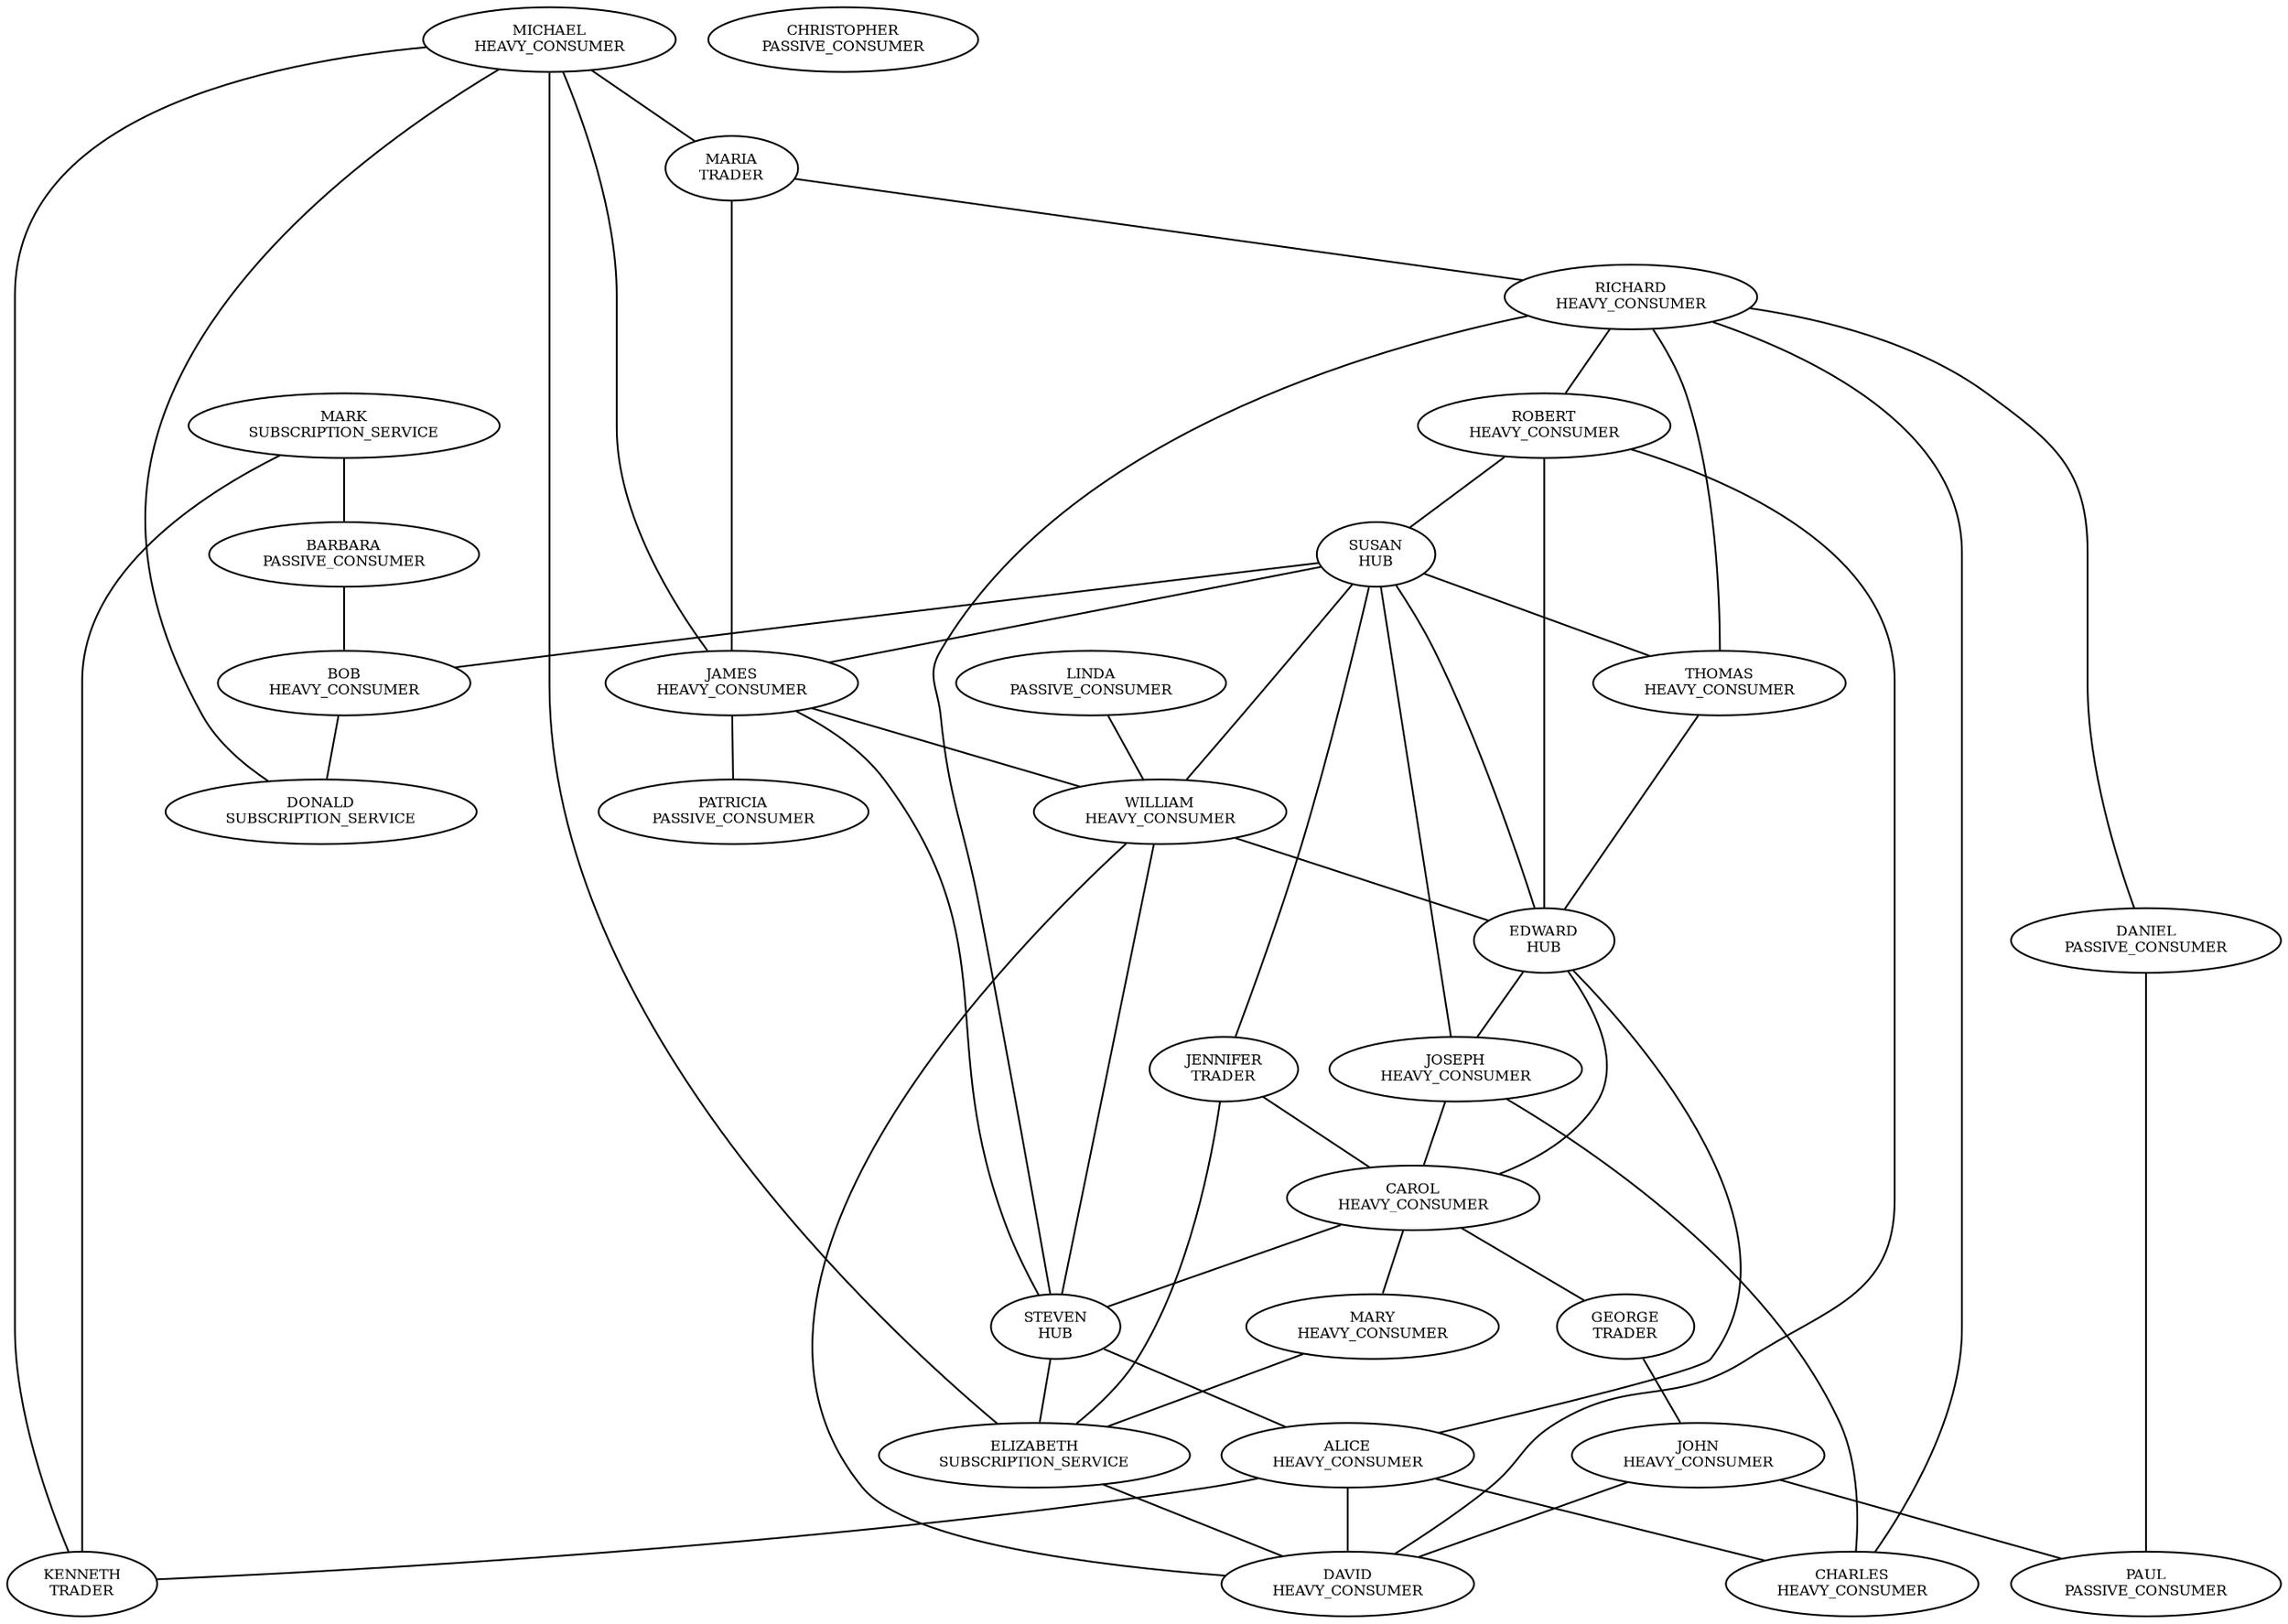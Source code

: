 // Template
graph {
	overlap=false splines=true
	"0x4E1A2AB821" [label="ALICE
HEAVY_CONSUMER" fontsize=8]
	"0xF48AACEB45" [label="BOB
HEAVY_CONSUMER" fontsize=8]
	"0x1F61F2636D" [label="CAROL
HEAVY_CONSUMER" fontsize=8]
	"0xBF0A11AC36" [label="JAMES
HEAVY_CONSUMER" fontsize=8]
	"0x4AC8C8F605" [label="JOHN
HEAVY_CONSUMER" fontsize=8]
	"0xBEBEC5D496" [label="ROBERT
HEAVY_CONSUMER" fontsize=8]
	"0x72EB988C3D" [label="MICHAEL
HEAVY_CONSUMER" fontsize=8]
	"0xA04BCB6DA4" [label="MARY
HEAVY_CONSUMER" fontsize=8]
	"0x3D12A81294" [label="WILLIAM
HEAVY_CONSUMER" fontsize=8]
	"0xC3E56C8D2F" [label="DAVID
HEAVY_CONSUMER" fontsize=8]
	"0x90358A3798" [label="RICHARD
HEAVY_CONSUMER" fontsize=8]
	"0x506E9F44A4" [label="CHARLES
HEAVY_CONSUMER" fontsize=8]
	"0x0F876E162C" [label="JOSEPH
HEAVY_CONSUMER" fontsize=8]
	"0xFA6DCF6EA6" [label="THOMAS
HEAVY_CONSUMER" fontsize=8]
	"0xB4C01050EF" [label="PATRICIA
PASSIVE_CONSUMER" fontsize=8]
	"0x4ACB11078D" [label="CHRISTOPHER
PASSIVE_CONSUMER" fontsize=8]
	"0xDFAA695D10" [label="LINDA
PASSIVE_CONSUMER" fontsize=8]
	"0xBADC43C4F6" [label="BARBARA
PASSIVE_CONSUMER" fontsize=8]
	"0x0A16D682B1" [label="DANIEL
PASSIVE_CONSUMER" fontsize=8]
	"0xC3B48E44D6" [label="PAUL
PASSIVE_CONSUMER" fontsize=8]
	"0xE52ADBC4BF" [label="MARK
SUBSCRIPTION_SERVICE" fontsize=8]
	"0x89BF48E2C8" [label="ELIZABETH
SUBSCRIPTION_SERVICE" fontsize=8]
	"0x381A9649BB" [label="DONALD
SUBSCRIPTION_SERVICE" fontsize=8]
	"0xA47F13CE97" [label="JENNIFER
TRADER" fontsize=8]
	"0x32C6E0B86C" [label="GEORGE
TRADER" fontsize=8]
	"0x79E751C5A8" [label="MARIA
TRADER" fontsize=8]
	"0x6EB8CE5D44" [label="KENNETH
TRADER" fontsize=8]
	"0x21F3F20538" [label="SUSAN
HUB" fontsize=8]
	"0x775F565769" [label="STEVEN
HUB" fontsize=8]
	"0xA574604B2E" [label="EDWARD
HUB" fontsize=8]
	"0x21F3F20538" -- "0xA47F13CE97"
	"0xBF0A11AC36" -- "0x775F565769"
	"0x0F876E162C" -- "0x506E9F44A4"
	"0xDFAA695D10" -- "0x3D12A81294"
	"0x0A16D682B1" -- "0xC3B48E44D6"
	"0xF48AACEB45" -- "0x381A9649BB"
	"0x21F3F20538" -- "0xF48AACEB45"
	"0x89BF48E2C8" -- "0xC3E56C8D2F"
	"0x4E1A2AB821" -- "0xC3E56C8D2F"
	"0x4AC8C8F605" -- "0xC3E56C8D2F"
	"0x4AC8C8F605" -- "0xC3B48E44D6"
	"0xBF0A11AC36" -- "0xB4C01050EF"
	"0x90358A3798" -- "0xBEBEC5D496"
	"0xE52ADBC4BF" -- "0x6EB8CE5D44"
	"0x79E751C5A8" -- "0xBF0A11AC36"
	"0x72EB988C3D" -- "0x89BF48E2C8"
	"0x4E1A2AB821" -- "0x6EB8CE5D44"
	"0xA47F13CE97" -- "0x89BF48E2C8"
	"0x72EB988C3D" -- "0x6EB8CE5D44"
	"0xBADC43C4F6" -- "0xF48AACEB45"
	"0xFA6DCF6EA6" -- "0xA574604B2E"
	"0xA04BCB6DA4" -- "0x89BF48E2C8"
	"0xBEBEC5D496" -- "0xC3E56C8D2F"
	"0xA47F13CE97" -- "0x1F61F2636D"
	"0x775F565769" -- "0x89BF48E2C8"
	"0x1F61F2636D" -- "0x32C6E0B86C"
	"0x72EB988C3D" -- "0x381A9649BB"
	"0x0F876E162C" -- "0x1F61F2636D"
	"0x3D12A81294" -- "0xC3E56C8D2F"
	"0x90358A3798" -- "0x775F565769"
	"0x72EB988C3D" -- "0x79E751C5A8"
	"0xE52ADBC4BF" -- "0xBADC43C4F6"
	"0x90358A3798" -- "0x0A16D682B1"
	"0x1F61F2636D" -- "0xA04BCB6DA4"
	"0x21F3F20538" -- "0xFA6DCF6EA6"
	"0x4E1A2AB821" -- "0x506E9F44A4"
	"0x79E751C5A8" -- "0x90358A3798"
	"0x1F61F2636D" -- "0x775F565769"
	"0x0F876E162C" -- "0x21F3F20538"
	"0x32C6E0B86C" -- "0x4AC8C8F605"
	"0x90358A3798" -- "0x506E9F44A4"
	"0xBEBEC5D496" -- "0x21F3F20538"
	"0xBF0A11AC36" -- "0x3D12A81294"
	"0x90358A3798" -- "0xFA6DCF6EA6"
	"0x3D12A81294" -- "0x21F3F20538"
	"0xA574604B2E" -- "0xBEBEC5D496"
	"0xA574604B2E" -- "0x1F61F2636D"
	"0x21F3F20538" -- "0xBF0A11AC36"
	"0xA574604B2E" -- "0x4E1A2AB821"
	"0x21F3F20538" -- "0xA574604B2E"
	"0x72EB988C3D" -- "0xBF0A11AC36"
	"0x3D12A81294" -- "0x775F565769"
	"0xA574604B2E" -- "0x0F876E162C"
	"0x775F565769" -- "0x4E1A2AB821"
	"0x3D12A81294" -- "0xA574604B2E"
}
